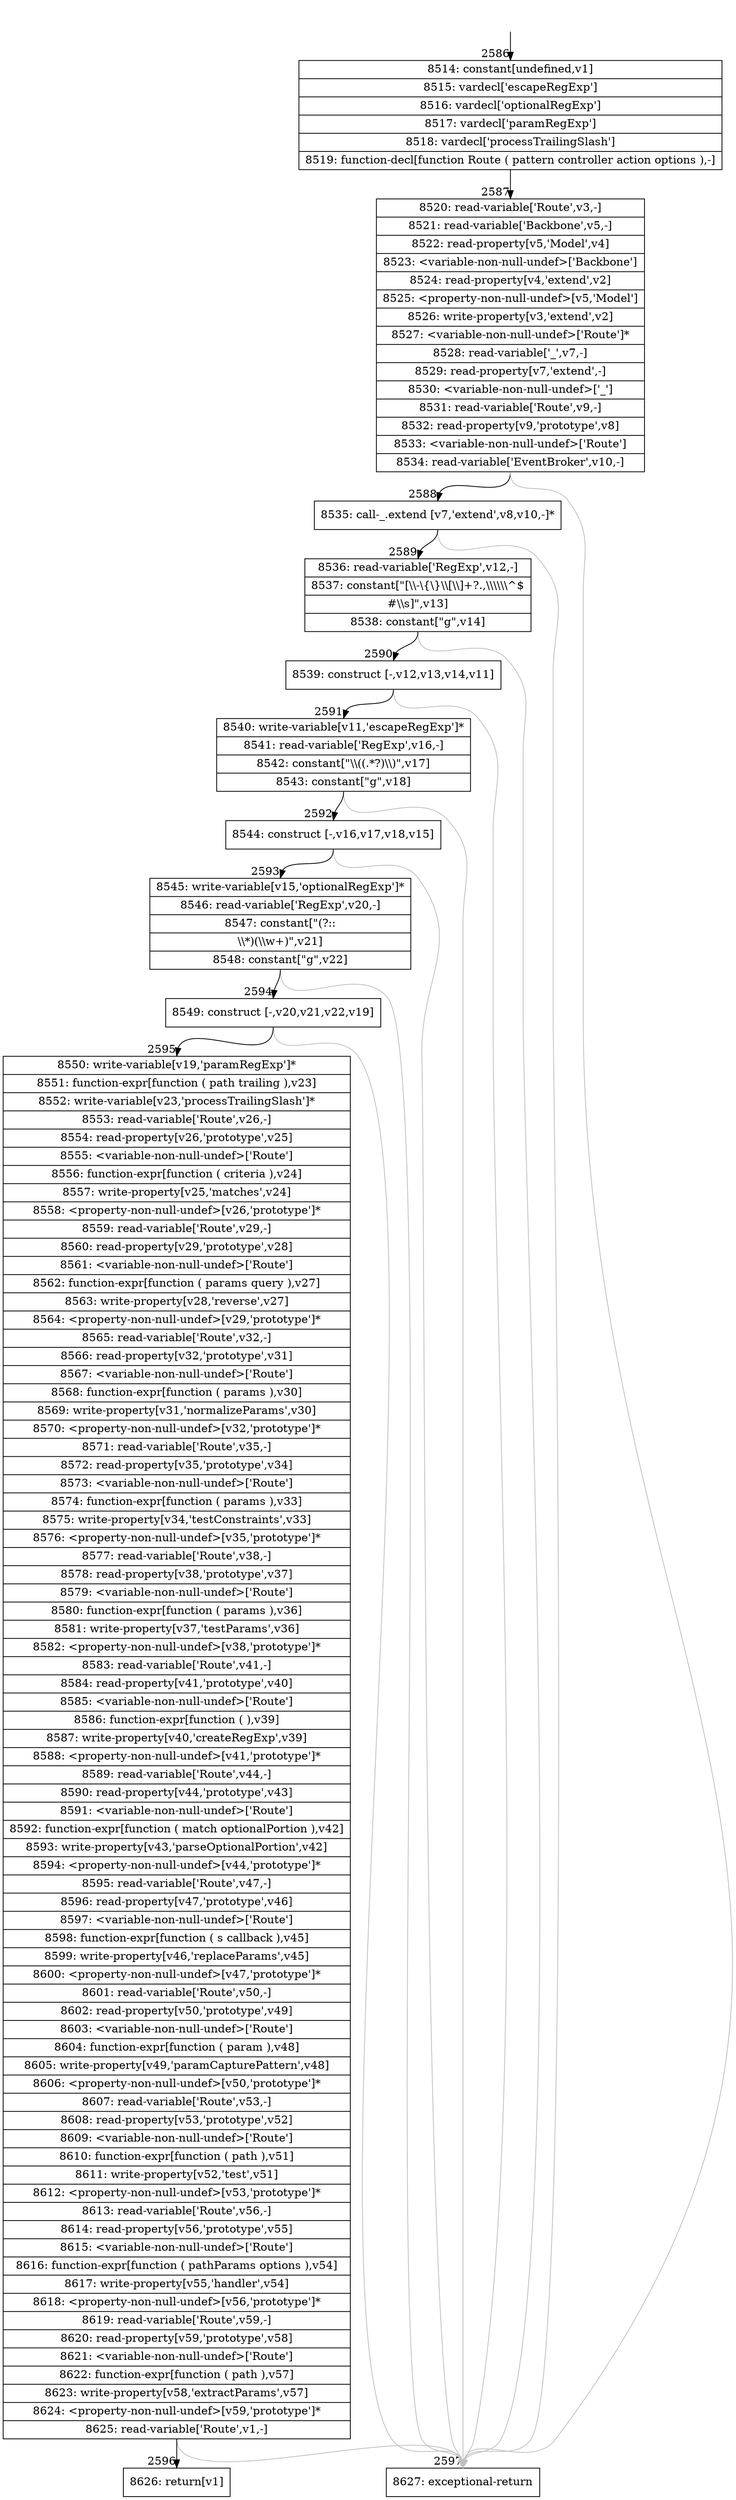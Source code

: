 digraph {
rankdir="TD"
BB_entry186[shape=none,label=""];
BB_entry186 -> BB2586 [tailport=s, headport=n, headlabel="    2586"]
BB2586 [shape=record label="{8514: constant[undefined,v1]|8515: vardecl['escapeRegExp']|8516: vardecl['optionalRegExp']|8517: vardecl['paramRegExp']|8518: vardecl['processTrailingSlash']|8519: function-decl[function Route ( pattern controller action options ),-]}" ] 
BB2586 -> BB2587 [tailport=s, headport=n, headlabel="      2587"]
BB2587 [shape=record label="{8520: read-variable['Route',v3,-]|8521: read-variable['Backbone',v5,-]|8522: read-property[v5,'Model',v4]|8523: \<variable-non-null-undef\>['Backbone']|8524: read-property[v4,'extend',v2]|8525: \<property-non-null-undef\>[v5,'Model']|8526: write-property[v3,'extend',v2]|8527: \<variable-non-null-undef\>['Route']*|8528: read-variable['_',v7,-]|8529: read-property[v7,'extend',-]|8530: \<variable-non-null-undef\>['_']|8531: read-variable['Route',v9,-]|8532: read-property[v9,'prototype',v8]|8533: \<variable-non-null-undef\>['Route']|8534: read-variable['EventBroker',v10,-]}" ] 
BB2587 -> BB2588 [tailport=s, headport=n, headlabel="      2588"]
BB2587 -> BB2597 [tailport=s, headport=n, color=gray, headlabel="      2597"]
BB2588 [shape=record label="{8535: call-_.extend [v7,'extend',v8,v10,-]*}" ] 
BB2588 -> BB2589 [tailport=s, headport=n, headlabel="      2589"]
BB2588 -> BB2597 [tailport=s, headport=n, color=gray]
BB2589 [shape=record label="{8536: read-variable['RegExp',v12,-]|8537: constant[\"[\\\\-\\\{\\\}\\\\[\\\\]+?.,\\\\\\\\\\\\^$|#\\\\s]\",v13]|8538: constant[\"g\",v14]}" ] 
BB2589 -> BB2590 [tailport=s, headport=n, headlabel="      2590"]
BB2589 -> BB2597 [tailport=s, headport=n, color=gray]
BB2590 [shape=record label="{8539: construct [-,v12,v13,v14,v11]}" ] 
BB2590 -> BB2591 [tailport=s, headport=n, headlabel="      2591"]
BB2590 -> BB2597 [tailport=s, headport=n, color=gray]
BB2591 [shape=record label="{8540: write-variable[v11,'escapeRegExp']*|8541: read-variable['RegExp',v16,-]|8542: constant[\"\\\\((.*?)\\\\)\",v17]|8543: constant[\"g\",v18]}" ] 
BB2591 -> BB2592 [tailport=s, headport=n, headlabel="      2592"]
BB2591 -> BB2597 [tailport=s, headport=n, color=gray]
BB2592 [shape=record label="{8544: construct [-,v16,v17,v18,v15]}" ] 
BB2592 -> BB2593 [tailport=s, headport=n, headlabel="      2593"]
BB2592 -> BB2597 [tailport=s, headport=n, color=gray]
BB2593 [shape=record label="{8545: write-variable[v15,'optionalRegExp']*|8546: read-variable['RegExp',v20,-]|8547: constant[\"(?::|\\\\*)(\\\\w+)\",v21]|8548: constant[\"g\",v22]}" ] 
BB2593 -> BB2594 [tailport=s, headport=n, headlabel="      2594"]
BB2593 -> BB2597 [tailport=s, headport=n, color=gray]
BB2594 [shape=record label="{8549: construct [-,v20,v21,v22,v19]}" ] 
BB2594 -> BB2595 [tailport=s, headport=n, headlabel="      2595"]
BB2594 -> BB2597 [tailport=s, headport=n, color=gray]
BB2595 [shape=record label="{8550: write-variable[v19,'paramRegExp']*|8551: function-expr[function ( path trailing ),v23]|8552: write-variable[v23,'processTrailingSlash']*|8553: read-variable['Route',v26,-]|8554: read-property[v26,'prototype',v25]|8555: \<variable-non-null-undef\>['Route']|8556: function-expr[function ( criteria ),v24]|8557: write-property[v25,'matches',v24]|8558: \<property-non-null-undef\>[v26,'prototype']*|8559: read-variable['Route',v29,-]|8560: read-property[v29,'prototype',v28]|8561: \<variable-non-null-undef\>['Route']|8562: function-expr[function ( params query ),v27]|8563: write-property[v28,'reverse',v27]|8564: \<property-non-null-undef\>[v29,'prototype']*|8565: read-variable['Route',v32,-]|8566: read-property[v32,'prototype',v31]|8567: \<variable-non-null-undef\>['Route']|8568: function-expr[function ( params ),v30]|8569: write-property[v31,'normalizeParams',v30]|8570: \<property-non-null-undef\>[v32,'prototype']*|8571: read-variable['Route',v35,-]|8572: read-property[v35,'prototype',v34]|8573: \<variable-non-null-undef\>['Route']|8574: function-expr[function ( params ),v33]|8575: write-property[v34,'testConstraints',v33]|8576: \<property-non-null-undef\>[v35,'prototype']*|8577: read-variable['Route',v38,-]|8578: read-property[v38,'prototype',v37]|8579: \<variable-non-null-undef\>['Route']|8580: function-expr[function ( params ),v36]|8581: write-property[v37,'testParams',v36]|8582: \<property-non-null-undef\>[v38,'prototype']*|8583: read-variable['Route',v41,-]|8584: read-property[v41,'prototype',v40]|8585: \<variable-non-null-undef\>['Route']|8586: function-expr[function ( ),v39]|8587: write-property[v40,'createRegExp',v39]|8588: \<property-non-null-undef\>[v41,'prototype']*|8589: read-variable['Route',v44,-]|8590: read-property[v44,'prototype',v43]|8591: \<variable-non-null-undef\>['Route']|8592: function-expr[function ( match optionalPortion ),v42]|8593: write-property[v43,'parseOptionalPortion',v42]|8594: \<property-non-null-undef\>[v44,'prototype']*|8595: read-variable['Route',v47,-]|8596: read-property[v47,'prototype',v46]|8597: \<variable-non-null-undef\>['Route']|8598: function-expr[function ( s callback ),v45]|8599: write-property[v46,'replaceParams',v45]|8600: \<property-non-null-undef\>[v47,'prototype']*|8601: read-variable['Route',v50,-]|8602: read-property[v50,'prototype',v49]|8603: \<variable-non-null-undef\>['Route']|8604: function-expr[function ( param ),v48]|8605: write-property[v49,'paramCapturePattern',v48]|8606: \<property-non-null-undef\>[v50,'prototype']*|8607: read-variable['Route',v53,-]|8608: read-property[v53,'prototype',v52]|8609: \<variable-non-null-undef\>['Route']|8610: function-expr[function ( path ),v51]|8611: write-property[v52,'test',v51]|8612: \<property-non-null-undef\>[v53,'prototype']*|8613: read-variable['Route',v56,-]|8614: read-property[v56,'prototype',v55]|8615: \<variable-non-null-undef\>['Route']|8616: function-expr[function ( pathParams options ),v54]|8617: write-property[v55,'handler',v54]|8618: \<property-non-null-undef\>[v56,'prototype']*|8619: read-variable['Route',v59,-]|8620: read-property[v59,'prototype',v58]|8621: \<variable-non-null-undef\>['Route']|8622: function-expr[function ( path ),v57]|8623: write-property[v58,'extractParams',v57]|8624: \<property-non-null-undef\>[v59,'prototype']*|8625: read-variable['Route',v1,-]}" ] 
BB2595 -> BB2596 [tailport=s, headport=n, headlabel="      2596"]
BB2595 -> BB2597 [tailport=s, headport=n, color=gray]
BB2596 [shape=record label="{8626: return[v1]}" ] 
BB2597 [shape=record label="{8627: exceptional-return}" ] 
//#$~ 2293
}
